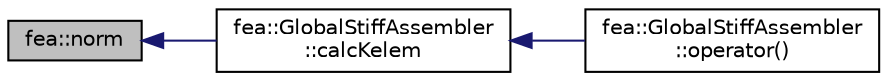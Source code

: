 digraph "fea::norm"
{
  edge [fontname="Helvetica",fontsize="10",labelfontname="Helvetica",labelfontsize="10"];
  node [fontname="Helvetica",fontsize="10",shape=record];
  rankdir="LR";
  Node1 [label="fea::norm",height=0.2,width=0.4,color="black", fillcolor="grey75", style="filled", fontcolor="black"];
  Node1 -> Node2 [dir="back",color="midnightblue",fontsize="10",style="solid",fontname="Helvetica"];
  Node2 [label="fea::GlobalStiffAssembler\l::calcKelem",height=0.2,width=0.4,color="black", fillcolor="white", style="filled",URL="$classfea_1_1_global_stiff_assembler.html#aad75afc9ef363da11c60a9d84f190701",tooltip="Updates the elemental stiffness matrix for the ith element. "];
  Node2 -> Node3 [dir="back",color="midnightblue",fontsize="10",style="solid",fontname="Helvetica"];
  Node3 [label="fea::GlobalStiffAssembler\l::operator()",height=0.2,width=0.4,color="black", fillcolor="white", style="filled",URL="$classfea_1_1_global_stiff_assembler.html#ae07a113c97d0aa76a6391b4697961875",tooltip="Assembles the global stiffness matrix. "];
}
